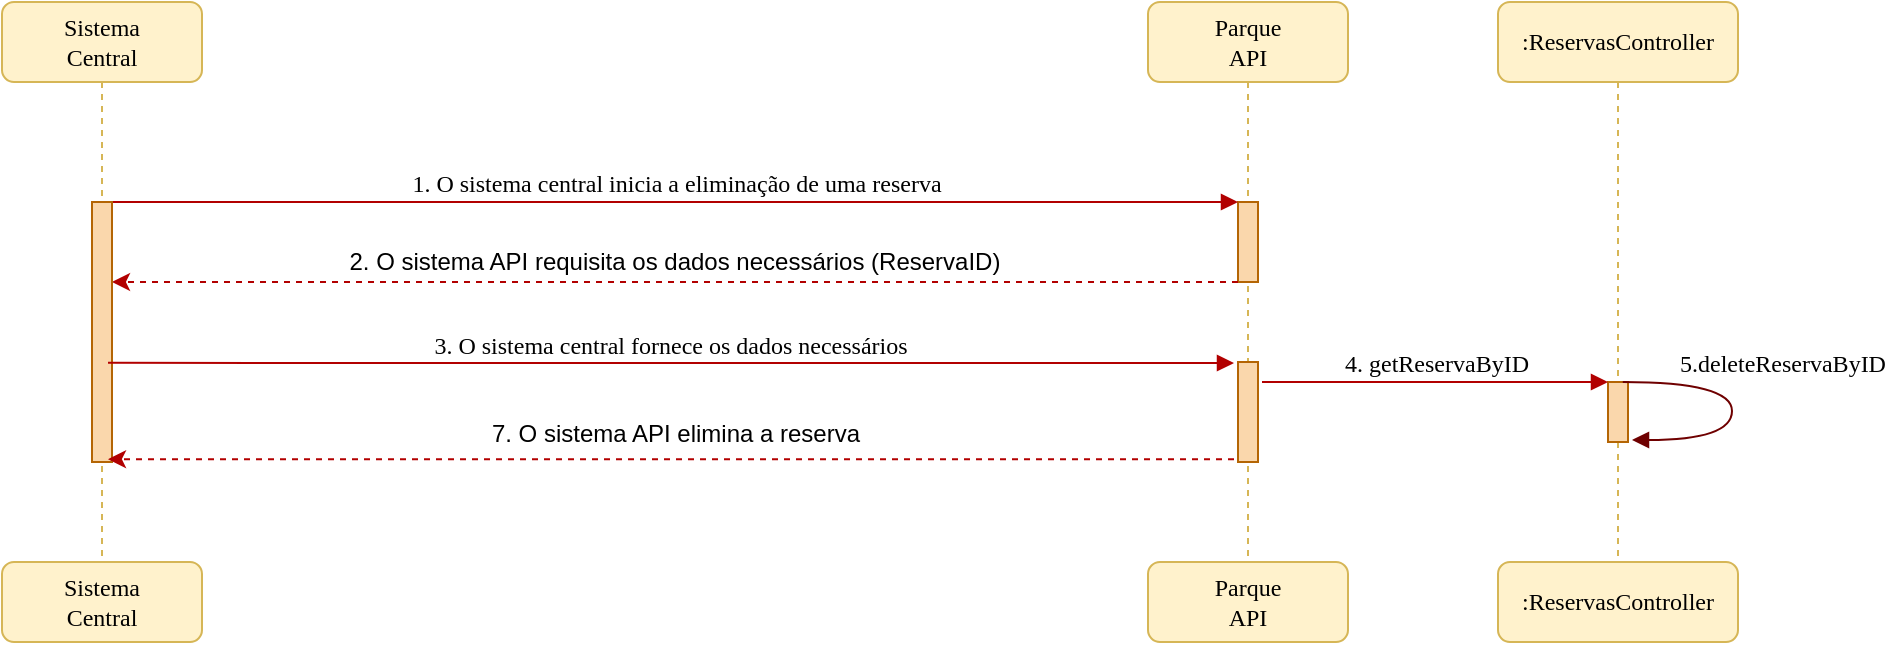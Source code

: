 <mxfile version="14.2.9" type="device"><diagram name="Page-1" id="13e1069c-82ec-6db2-03f1-153e76fe0fe0"><mxGraphModel dx="1422" dy="762" grid="1" gridSize="10" guides="1" tooltips="1" connect="1" arrows="1" fold="1" page="1" pageScale="1" pageWidth="1169" pageHeight="827" background="#ffffff" math="0" shadow="0"><root><mxCell id="0"/><mxCell id="1" parent="0"/><mxCell id="7baba1c4bc27f4b0-2" value="Parque&lt;br&gt;API" style="shape=umlLifeline;perimeter=lifelinePerimeter;whiteSpace=wrap;html=1;container=1;collapsible=0;recursiveResize=0;outlineConnect=0;rounded=1;shadow=0;comic=0;labelBackgroundColor=none;strokeWidth=1;fontFamily=Verdana;fontSize=12;align=center;fillColor=#fff2cc;strokeColor=#d6b656;" parent="1" vertex="1"><mxGeometry x="650" y="80" width="100" height="280" as="geometry"/></mxCell><mxCell id="7baba1c4bc27f4b0-10" value="" style="html=1;points=[];perimeter=orthogonalPerimeter;rounded=0;shadow=0;comic=0;labelBackgroundColor=none;strokeWidth=1;fontFamily=Verdana;fontSize=12;align=center;fillColor=#fad7ac;strokeColor=#b46504;" parent="7baba1c4bc27f4b0-2" vertex="1"><mxGeometry x="45" y="100" width="10" height="40" as="geometry"/></mxCell><mxCell id="qnoPBmahJX1bYjqW3WWG-5" value="" style="html=1;points=[];perimeter=orthogonalPerimeter;rounded=0;shadow=0;comic=0;labelBackgroundColor=none;strokeWidth=1;fontFamily=Verdana;fontSize=12;align=center;fillColor=#fad7ac;strokeColor=#b46504;" vertex="1" parent="7baba1c4bc27f4b0-2"><mxGeometry x="45" y="180" width="10" height="50" as="geometry"/></mxCell><mxCell id="7baba1c4bc27f4b0-11" value="1. O sistema central inicia a eliminação de uma reserva" style="html=1;verticalAlign=bottom;endArrow=block;entryX=0;entryY=0;labelBackgroundColor=none;fontFamily=Verdana;fontSize=12;edgeStyle=elbowEdgeStyle;elbow=vertical;exitX=1;exitY=0;exitDx=0;exitDy=0;exitPerimeter=0;fillColor=#e51400;strokeColor=#B20000;" parent="1" target="7baba1c4bc27f4b0-10" edge="1"><mxGeometry relative="1" as="geometry"><mxPoint x="132" y="180" as="sourcePoint"/></mxGeometry></mxCell><mxCell id="znJf9reHH-CIJ2gW25GH-6" value="" style="endArrow=classic;html=1;dashed=1;entryX=1.6;entryY=0.227;entryDx=0;entryDy=0;entryPerimeter=0;fillColor=#e51400;strokeColor=#B20000;" parent="1" edge="1"><mxGeometry width="50" height="50" relative="1" as="geometry"><mxPoint x="695" y="220.0" as="sourcePoint"/><mxPoint x="132" y="220.0" as="targetPoint"/></mxGeometry></mxCell><mxCell id="znJf9reHH-CIJ2gW25GH-7" value="7. O sistema API elimina a reserva" style="text;html=1;strokeColor=none;fillColor=none;align=center;verticalAlign=middle;whiteSpace=wrap;rounded=0;" parent="1" vertex="1"><mxGeometry x="168.5" y="286" width="490" height="20" as="geometry"/></mxCell><mxCell id="znJf9reHH-CIJ2gW25GH-17" value="Sistema&lt;br&gt;Central" style="shape=umlLifeline;perimeter=lifelinePerimeter;whiteSpace=wrap;html=1;container=1;collapsible=0;recursiveResize=0;outlineConnect=0;rounded=1;shadow=0;comic=0;labelBackgroundColor=none;strokeWidth=1;fontFamily=Verdana;fontSize=12;align=center;fillColor=#fff2cc;strokeColor=#d6b656;" parent="1" vertex="1"><mxGeometry x="77" y="80" width="100" height="280" as="geometry"/></mxCell><mxCell id="znJf9reHH-CIJ2gW25GH-18" value="" style="html=1;points=[];perimeter=orthogonalPerimeter;rounded=0;shadow=0;comic=0;labelBackgroundColor=none;strokeWidth=1;fontFamily=Verdana;fontSize=12;align=center;fillColor=#fad7ac;strokeColor=#b46504;" parent="znJf9reHH-CIJ2gW25GH-17" vertex="1"><mxGeometry x="45" y="100" width="10" height="130" as="geometry"/></mxCell><mxCell id="D6X0hYhpaSF5o8uGeYu3-1" value="" style="endArrow=classic;html=1;dashed=1;entryX=1.6;entryY=0.227;entryDx=0;entryDy=0;entryPerimeter=0;fillColor=#e51400;strokeColor=#B20000;" parent="1" edge="1"><mxGeometry width="50" height="50" relative="1" as="geometry"><mxPoint x="693" y="308.57" as="sourcePoint"/><mxPoint x="130" y="308.57" as="targetPoint"/></mxGeometry></mxCell><mxCell id="D6X0hYhpaSF5o8uGeYu3-2" value="3. O sistema central fornece os dados necessários" style="html=1;verticalAlign=bottom;endArrow=block;entryX=0;entryY=0;labelBackgroundColor=none;fontFamily=Verdana;fontSize=12;edgeStyle=elbowEdgeStyle;elbow=vertical;exitX=1;exitY=0;exitDx=0;exitDy=0;exitPerimeter=0;fillColor=#e51400;strokeColor=#B20000;" parent="1" edge="1"><mxGeometry relative="1" as="geometry"><mxPoint x="130" y="260.43" as="sourcePoint"/><mxPoint x="693" y="260.43" as="targetPoint"/></mxGeometry></mxCell><mxCell id="D6X0hYhpaSF5o8uGeYu3-3" value="2. O sistema API requisita os dados necessários (ReservaID)" style="text;html=1;strokeColor=none;fillColor=none;align=center;verticalAlign=middle;whiteSpace=wrap;rounded=0;" parent="1" vertex="1"><mxGeometry x="160" y="200" width="507" height="20" as="geometry"/></mxCell><mxCell id="qnoPBmahJX1bYjqW3WWG-1" value=":ReservasController" style="shape=umlLifeline;perimeter=lifelinePerimeter;whiteSpace=wrap;html=1;container=1;collapsible=0;recursiveResize=0;outlineConnect=0;rounded=1;shadow=0;comic=0;labelBackgroundColor=none;strokeWidth=1;fontFamily=Verdana;fontSize=12;align=center;fillColor=#fff2cc;strokeColor=#d6b656;" vertex="1" parent="1"><mxGeometry x="825" y="80" width="120" height="280" as="geometry"/></mxCell><mxCell id="qnoPBmahJX1bYjqW3WWG-13" value="" style="html=1;points=[];perimeter=orthogonalPerimeter;rounded=0;shadow=0;comic=0;labelBackgroundColor=none;strokeWidth=1;fontFamily=Verdana;fontSize=12;align=center;fillColor=#fad7ac;strokeColor=#b46504;" vertex="1" parent="qnoPBmahJX1bYjqW3WWG-1"><mxGeometry x="55" y="190" width="10" height="30" as="geometry"/></mxCell><mxCell id="qnoPBmahJX1bYjqW3WWG-6" value="Parque&lt;br&gt;API" style="shape=umlLifeline;perimeter=lifelinePerimeter;whiteSpace=wrap;html=1;container=1;collapsible=0;recursiveResize=0;outlineConnect=0;rounded=1;shadow=0;comic=0;labelBackgroundColor=none;strokeWidth=1;fontFamily=Verdana;fontSize=12;align=center;fillColor=#fff2cc;strokeColor=#d6b656;" vertex="1" parent="1"><mxGeometry x="650" y="360" width="100" height="40" as="geometry"/></mxCell><mxCell id="qnoPBmahJX1bYjqW3WWG-9" value="Sistema&lt;br&gt;Central" style="shape=umlLifeline;perimeter=lifelinePerimeter;whiteSpace=wrap;html=1;container=1;collapsible=0;recursiveResize=0;outlineConnect=0;rounded=1;shadow=0;comic=0;labelBackgroundColor=none;strokeWidth=1;fontFamily=Verdana;fontSize=12;align=center;fillColor=#fff2cc;strokeColor=#d6b656;" vertex="1" parent="1"><mxGeometry x="77" y="360" width="100" height="40" as="geometry"/></mxCell><mxCell id="qnoPBmahJX1bYjqW3WWG-11" value=":ReservasController" style="shape=umlLifeline;perimeter=lifelinePerimeter;whiteSpace=wrap;html=1;container=1;collapsible=0;recursiveResize=0;outlineConnect=0;rounded=1;shadow=0;comic=0;labelBackgroundColor=none;strokeWidth=1;fontFamily=Verdana;fontSize=12;align=center;fillColor=#fff2cc;strokeColor=#d6b656;" vertex="1" parent="1"><mxGeometry x="825" y="360" width="120" height="40" as="geometry"/></mxCell><mxCell id="qnoPBmahJX1bYjqW3WWG-12" value="4. getReservaByID" style="html=1;verticalAlign=bottom;endArrow=block;labelBackgroundColor=none;fontFamily=Verdana;fontSize=12;edgeStyle=elbowEdgeStyle;elbow=vertical;fillColor=#e51400;strokeColor=#B20000;" edge="1" parent="1"><mxGeometry relative="1" as="geometry"><mxPoint x="707" y="270" as="sourcePoint"/><mxPoint x="880" y="270" as="targetPoint"/></mxGeometry></mxCell><mxCell id="qnoPBmahJX1bYjqW3WWG-17" value="5.deleteReservaByID" style="html=1;verticalAlign=bottom;endArrow=block;labelBackgroundColor=none;fontFamily=Verdana;fontSize=12;elbow=vertical;edgeStyle=orthogonalEdgeStyle;curved=1;exitX=1.038;exitY=0.345;exitPerimeter=0;fillColor=#a20025;strokeColor=#6F0000;" edge="1" parent="1"><mxGeometry x="-0.182" y="25" relative="1" as="geometry"><mxPoint x="887.38" y="270.04" as="sourcePoint"/><mxPoint x="892" y="299" as="targetPoint"/><Array as="points"><mxPoint x="942" y="270"/><mxPoint x="942" y="299"/><mxPoint x="892" y="299"/></Array><mxPoint as="offset"/></mxGeometry></mxCell></root></mxGraphModel></diagram></mxfile>